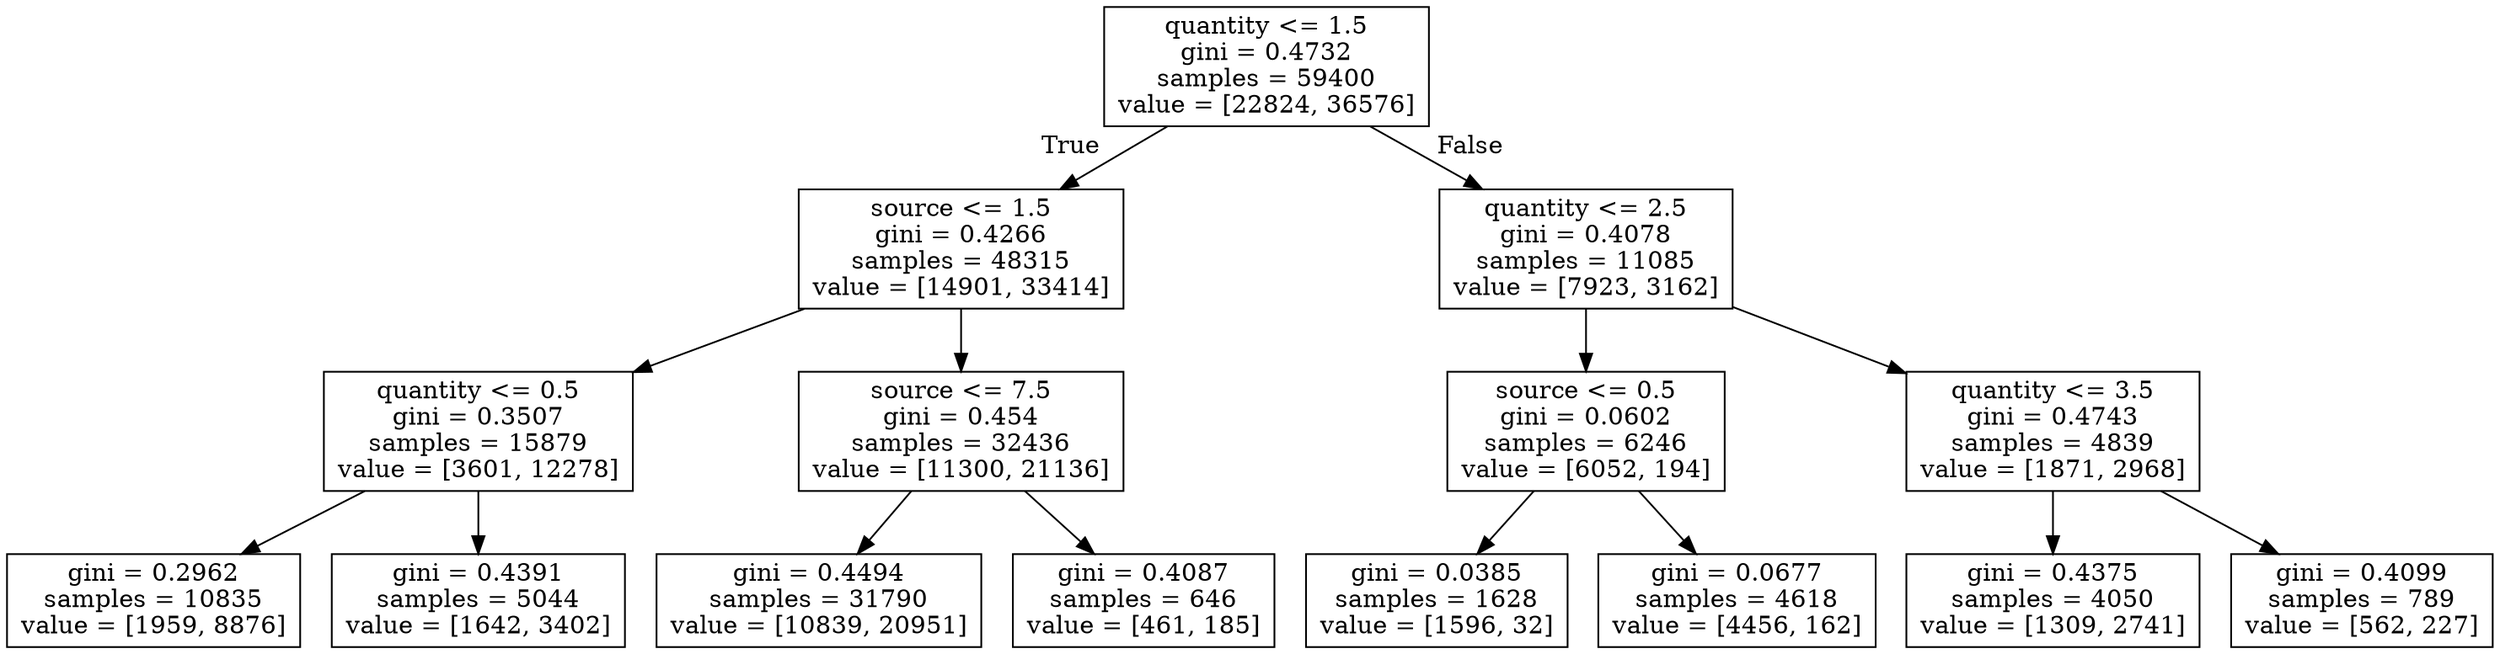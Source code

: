 digraph Tree {
node [shape=box] ;
0 [label="quantity <= 1.5\ngini = 0.4732\nsamples = 59400\nvalue = [22824, 36576]"] ;
1 [label="source <= 1.5\ngini = 0.4266\nsamples = 48315\nvalue = [14901, 33414]"] ;
0 -> 1 [labeldistance=2.5, labelangle=45, headlabel="True"] ;
2 [label="quantity <= 0.5\ngini = 0.3507\nsamples = 15879\nvalue = [3601, 12278]"] ;
1 -> 2 ;
3 [label="gini = 0.2962\nsamples = 10835\nvalue = [1959, 8876]"] ;
2 -> 3 ;
4 [label="gini = 0.4391\nsamples = 5044\nvalue = [1642, 3402]"] ;
2 -> 4 ;
5 [label="source <= 7.5\ngini = 0.454\nsamples = 32436\nvalue = [11300, 21136]"] ;
1 -> 5 ;
6 [label="gini = 0.4494\nsamples = 31790\nvalue = [10839, 20951]"] ;
5 -> 6 ;
7 [label="gini = 0.4087\nsamples = 646\nvalue = [461, 185]"] ;
5 -> 7 ;
8 [label="quantity <= 2.5\ngini = 0.4078\nsamples = 11085\nvalue = [7923, 3162]"] ;
0 -> 8 [labeldistance=2.5, labelangle=-45, headlabel="False"] ;
9 [label="source <= 0.5\ngini = 0.0602\nsamples = 6246\nvalue = [6052, 194]"] ;
8 -> 9 ;
10 [label="gini = 0.0385\nsamples = 1628\nvalue = [1596, 32]"] ;
9 -> 10 ;
11 [label="gini = 0.0677\nsamples = 4618\nvalue = [4456, 162]"] ;
9 -> 11 ;
12 [label="quantity <= 3.5\ngini = 0.4743\nsamples = 4839\nvalue = [1871, 2968]"] ;
8 -> 12 ;
13 [label="gini = 0.4375\nsamples = 4050\nvalue = [1309, 2741]"] ;
12 -> 13 ;
14 [label="gini = 0.4099\nsamples = 789\nvalue = [562, 227]"] ;
12 -> 14 ;
}
